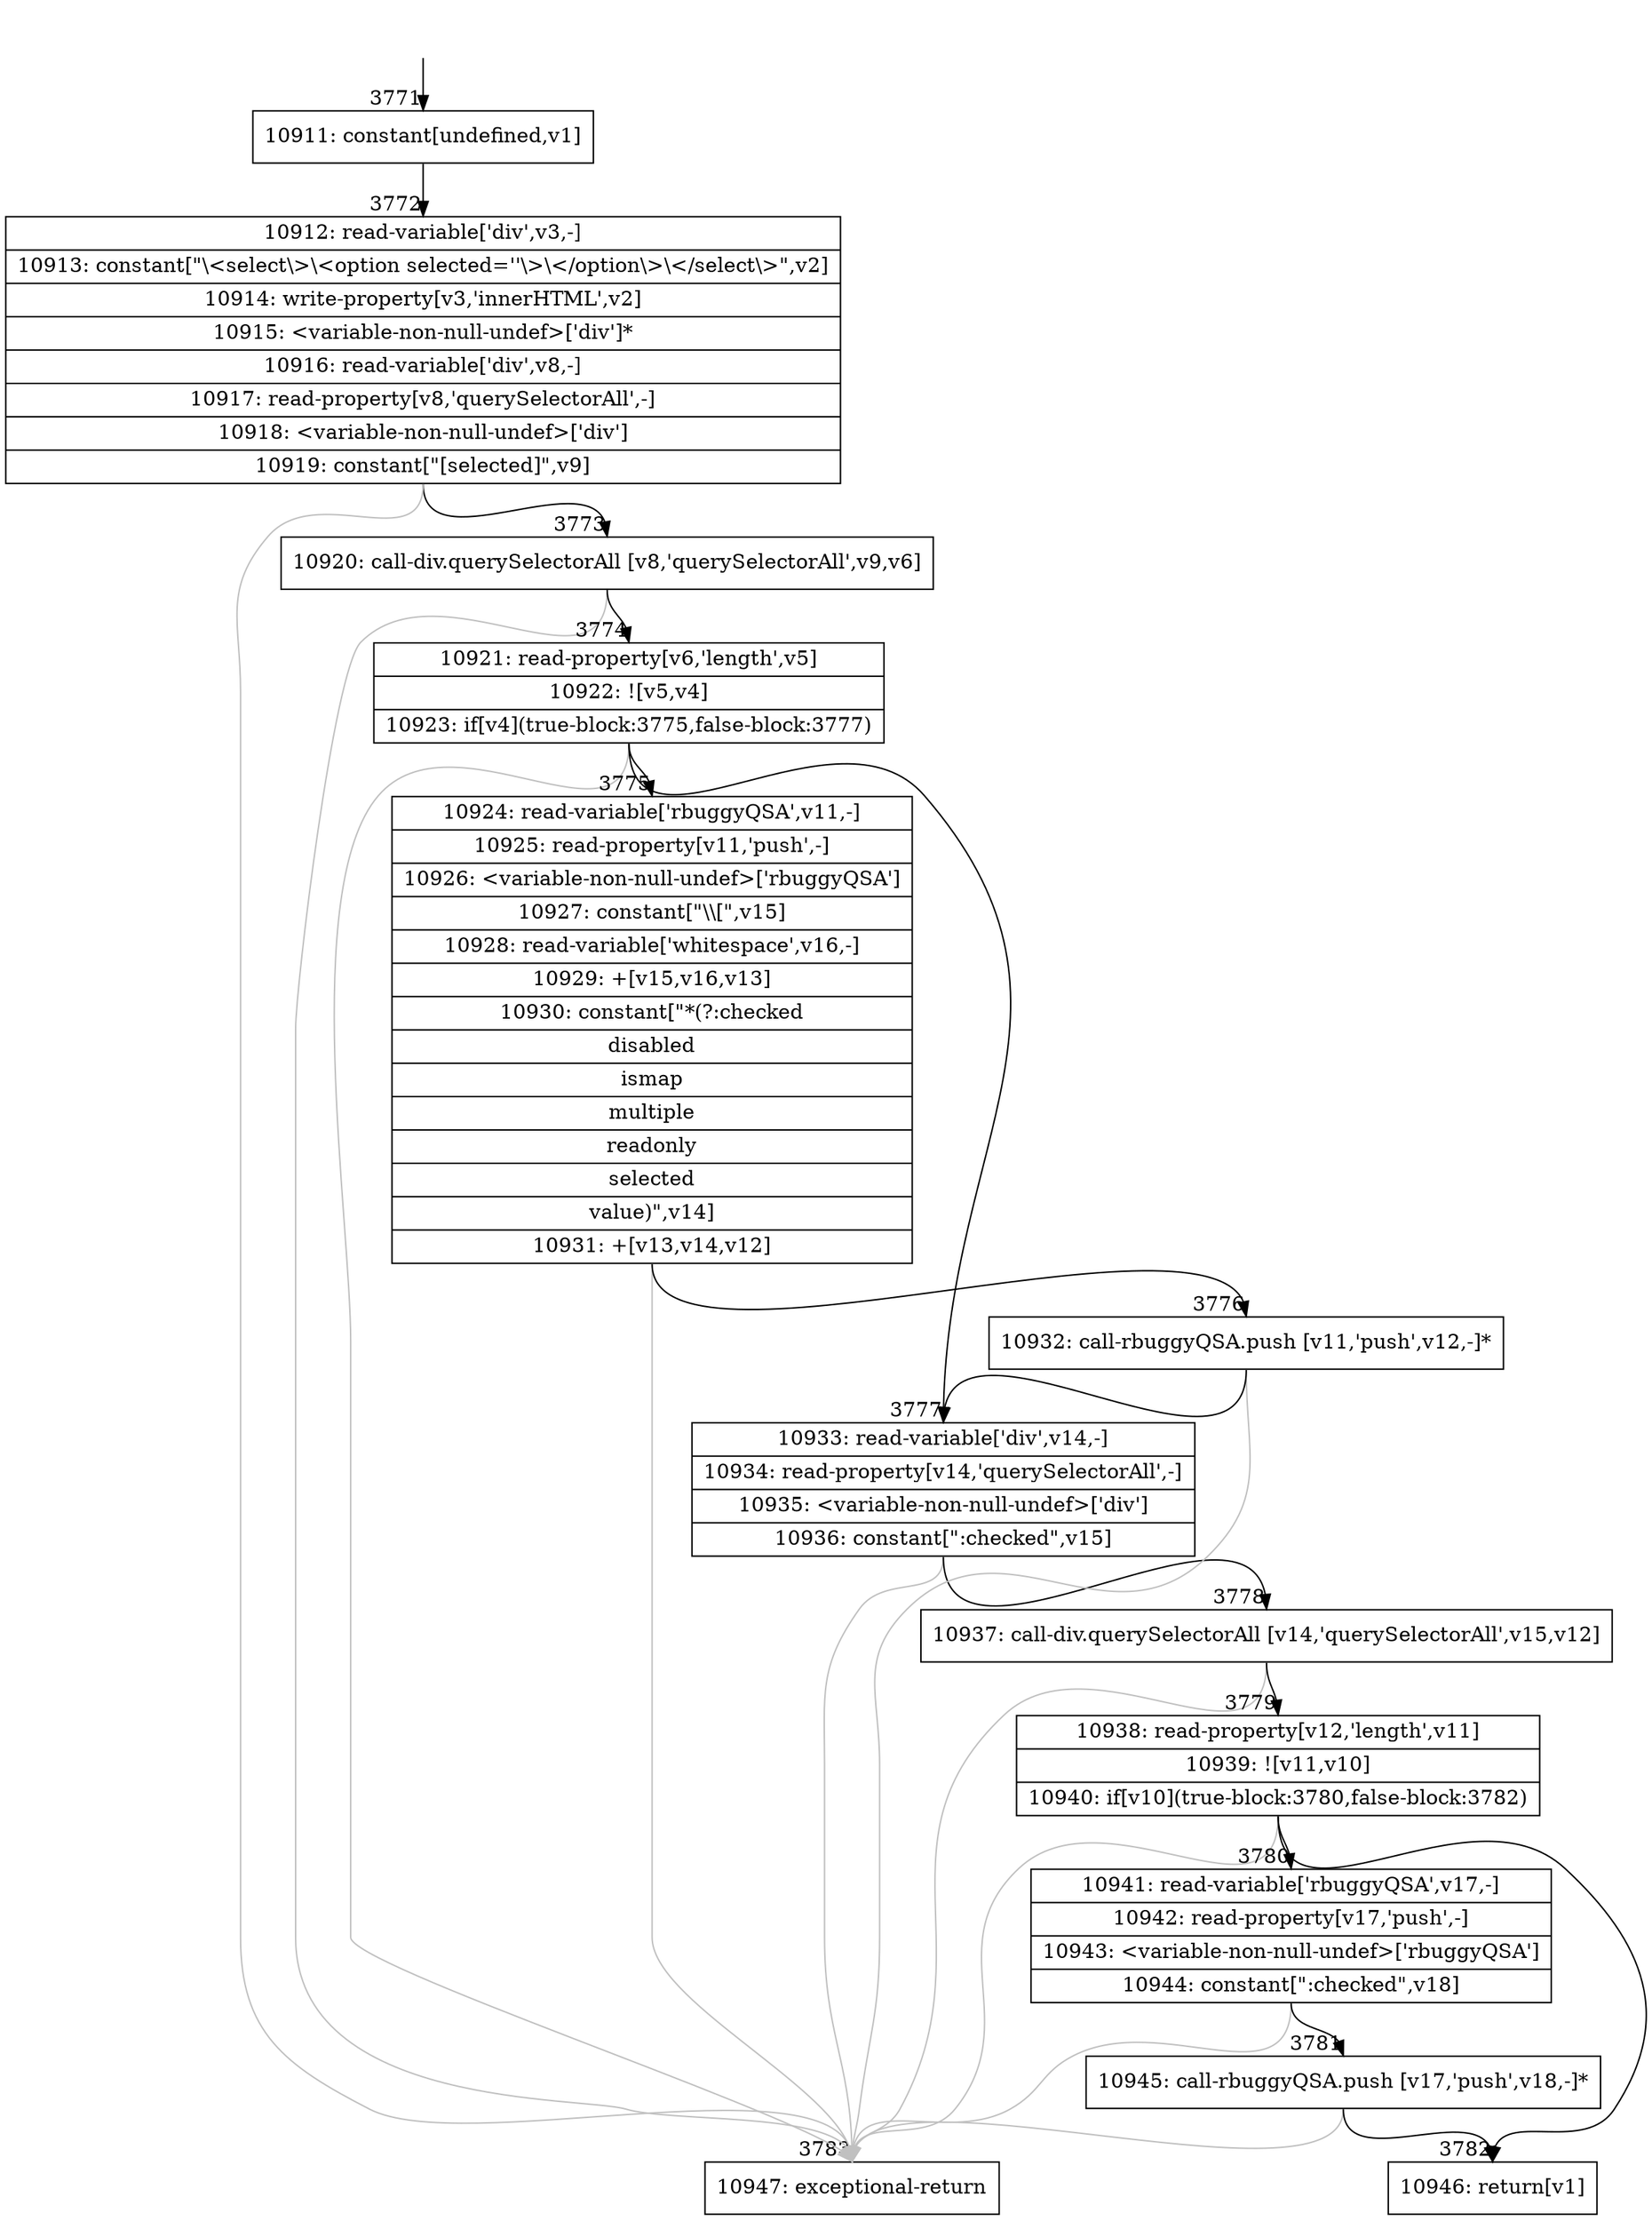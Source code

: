 digraph {
rankdir="TD"
BB_entry251[shape=none,label=""];
BB_entry251 -> BB3771 [tailport=s, headport=n, headlabel="    3771"]
BB3771 [shape=record label="{10911: constant[undefined,v1]}" ] 
BB3771 -> BB3772 [tailport=s, headport=n, headlabel="      3772"]
BB3772 [shape=record label="{10912: read-variable['div',v3,-]|10913: constant[\"\\\<select\\\>\\\<option selected=''\\\>\\\</option\\\>\\\</select\\\>\",v2]|10914: write-property[v3,'innerHTML',v2]|10915: \<variable-non-null-undef\>['div']*|10916: read-variable['div',v8,-]|10917: read-property[v8,'querySelectorAll',-]|10918: \<variable-non-null-undef\>['div']|10919: constant[\"[selected]\",v9]}" ] 
BB3772 -> BB3773 [tailport=s, headport=n, headlabel="      3773"]
BB3772 -> BB3783 [tailport=s, headport=n, color=gray, headlabel="      3783"]
BB3773 [shape=record label="{10920: call-div.querySelectorAll [v8,'querySelectorAll',v9,v6]}" ] 
BB3773 -> BB3774 [tailport=s, headport=n, headlabel="      3774"]
BB3773 -> BB3783 [tailport=s, headport=n, color=gray]
BB3774 [shape=record label="{10921: read-property[v6,'length',v5]|10922: ![v5,v4]|10923: if[v4](true-block:3775,false-block:3777)}" ] 
BB3774 -> BB3775 [tailport=s, headport=n, headlabel="      3775"]
BB3774 -> BB3777 [tailport=s, headport=n, headlabel="      3777"]
BB3774 -> BB3783 [tailport=s, headport=n, color=gray]
BB3775 [shape=record label="{10924: read-variable['rbuggyQSA',v11,-]|10925: read-property[v11,'push',-]|10926: \<variable-non-null-undef\>['rbuggyQSA']|10927: constant[\"\\\\[\",v15]|10928: read-variable['whitespace',v16,-]|10929: +[v15,v16,v13]|10930: constant[\"*(?:checked|disabled|ismap|multiple|readonly|selected|value)\",v14]|10931: +[v13,v14,v12]}" ] 
BB3775 -> BB3776 [tailport=s, headport=n, headlabel="      3776"]
BB3775 -> BB3783 [tailport=s, headport=n, color=gray]
BB3776 [shape=record label="{10932: call-rbuggyQSA.push [v11,'push',v12,-]*}" ] 
BB3776 -> BB3777 [tailport=s, headport=n]
BB3776 -> BB3783 [tailport=s, headport=n, color=gray]
BB3777 [shape=record label="{10933: read-variable['div',v14,-]|10934: read-property[v14,'querySelectorAll',-]|10935: \<variable-non-null-undef\>['div']|10936: constant[\":checked\",v15]}" ] 
BB3777 -> BB3778 [tailport=s, headport=n, headlabel="      3778"]
BB3777 -> BB3783 [tailport=s, headport=n, color=gray]
BB3778 [shape=record label="{10937: call-div.querySelectorAll [v14,'querySelectorAll',v15,v12]}" ] 
BB3778 -> BB3779 [tailport=s, headport=n, headlabel="      3779"]
BB3778 -> BB3783 [tailport=s, headport=n, color=gray]
BB3779 [shape=record label="{10938: read-property[v12,'length',v11]|10939: ![v11,v10]|10940: if[v10](true-block:3780,false-block:3782)}" ] 
BB3779 -> BB3780 [tailport=s, headport=n, headlabel="      3780"]
BB3779 -> BB3782 [tailport=s, headport=n, headlabel="      3782"]
BB3779 -> BB3783 [tailport=s, headport=n, color=gray]
BB3780 [shape=record label="{10941: read-variable['rbuggyQSA',v17,-]|10942: read-property[v17,'push',-]|10943: \<variable-non-null-undef\>['rbuggyQSA']|10944: constant[\":checked\",v18]}" ] 
BB3780 -> BB3781 [tailport=s, headport=n, headlabel="      3781"]
BB3780 -> BB3783 [tailport=s, headport=n, color=gray]
BB3781 [shape=record label="{10945: call-rbuggyQSA.push [v17,'push',v18,-]*}" ] 
BB3781 -> BB3782 [tailport=s, headport=n]
BB3781 -> BB3783 [tailport=s, headport=n, color=gray]
BB3782 [shape=record label="{10946: return[v1]}" ] 
BB3783 [shape=record label="{10947: exceptional-return}" ] 
//#$~ 4204
}

